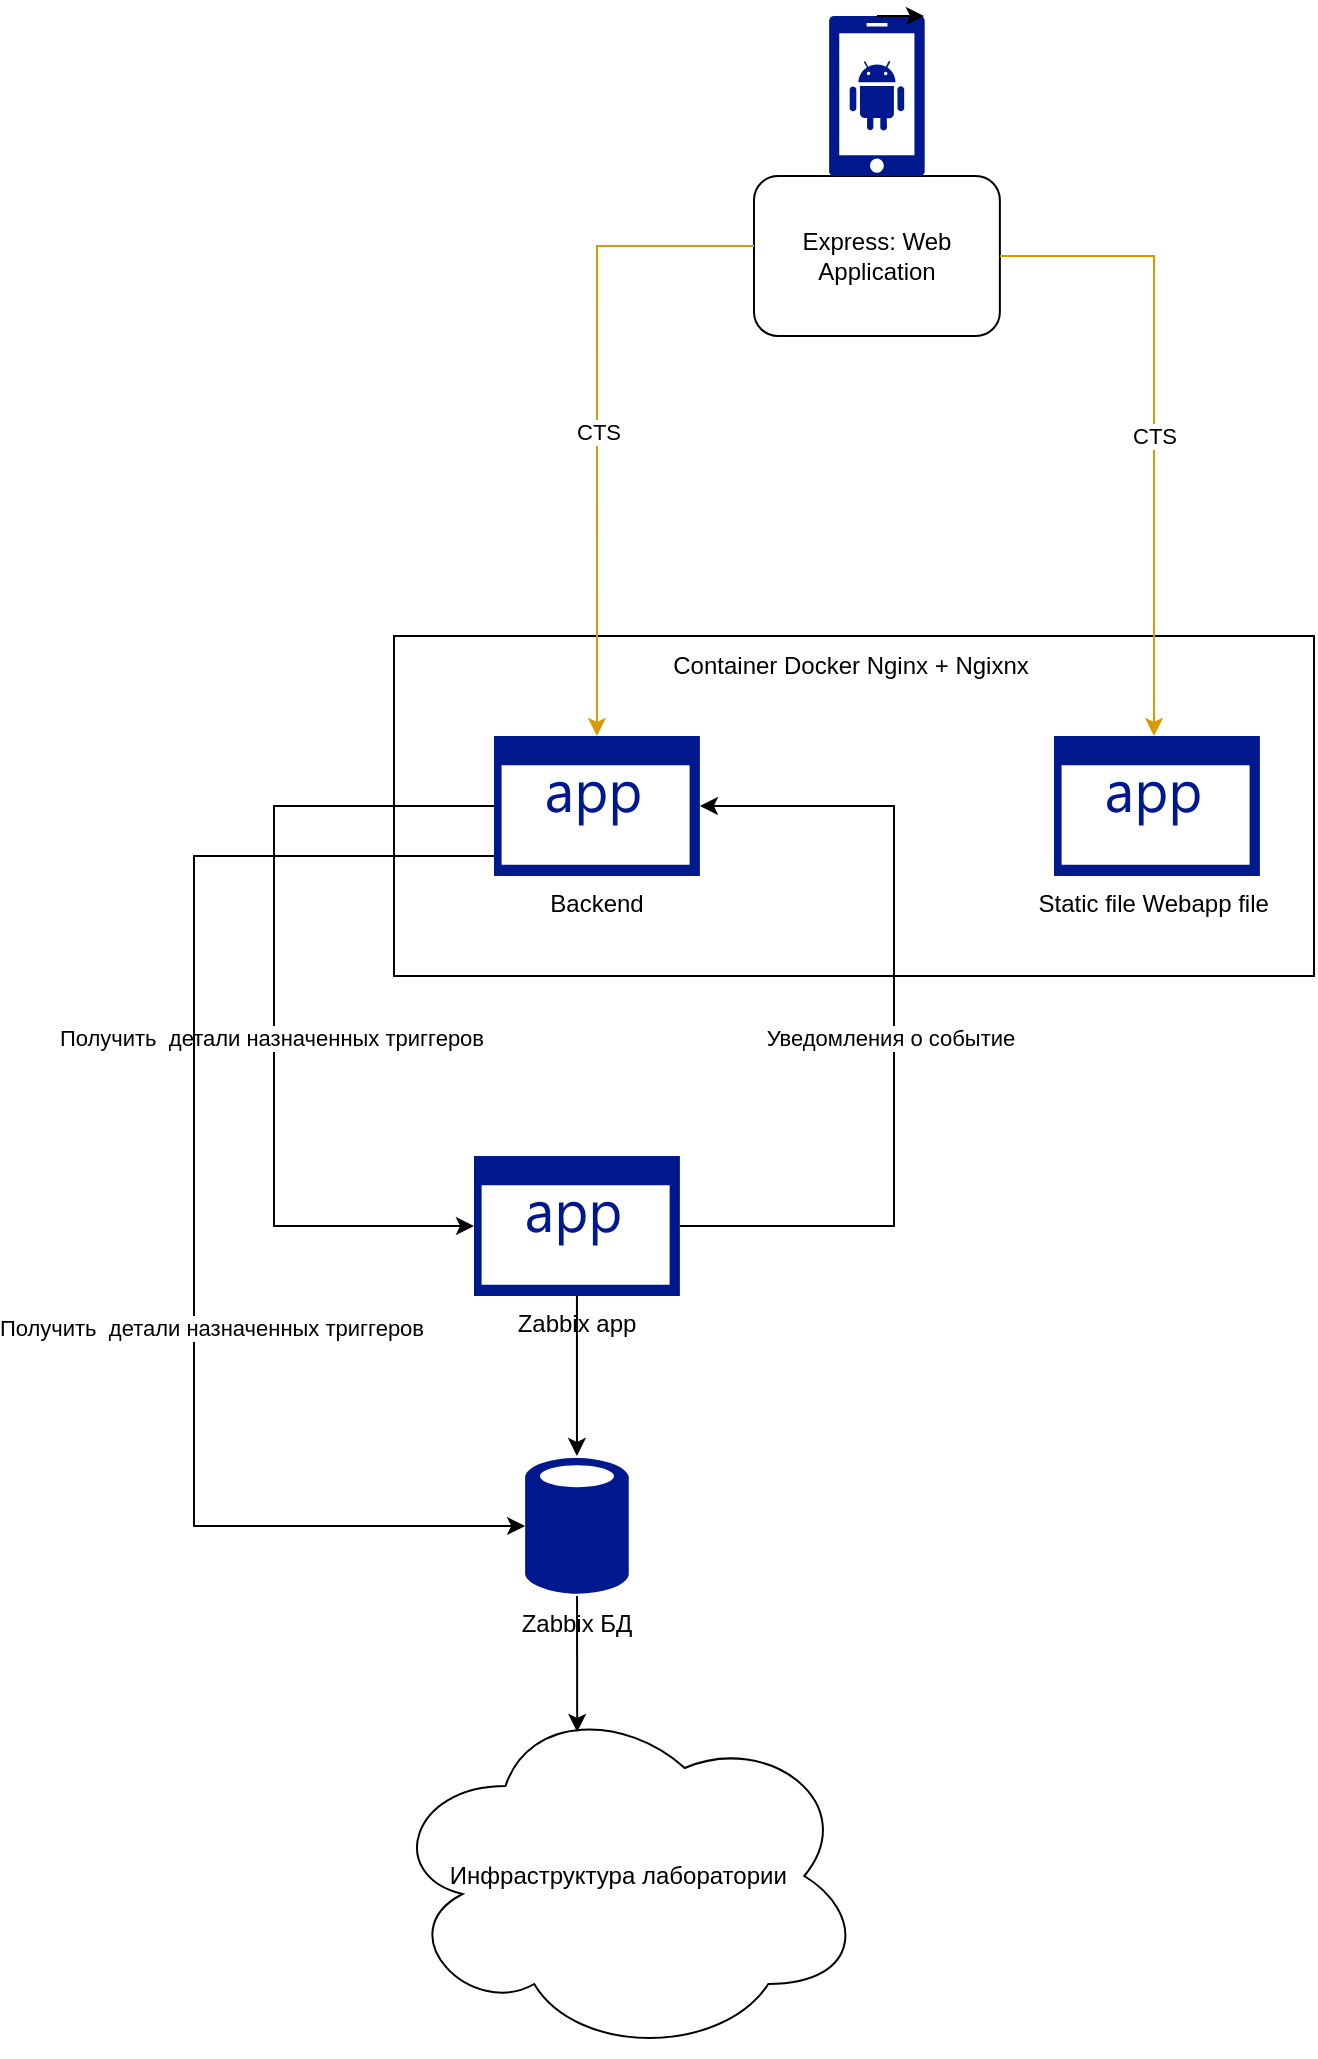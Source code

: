<mxfile version="22.1.21" type="github">
  <diagram name="Страница — 1" id="bJoPLygFJOJP_rjStDM6">
    <mxGraphModel dx="2899" dy="1940" grid="1" gridSize="10" guides="1" tooltips="1" connect="1" arrows="1" fold="1" page="1" pageScale="1" pageWidth="827" pageHeight="1169" math="0" shadow="0">
      <root>
        <mxCell id="0" />
        <mxCell id="1" parent="0" />
        <mxCell id="Rf2RZT0Yp-3sF4Ba2RFu-35" value="Express: Web Application" style="rounded=1;whiteSpace=wrap;html=1;" vertex="1" parent="1">
          <mxGeometry x="-440" y="-150" width="122.94" height="80" as="geometry" />
        </mxCell>
        <mxCell id="Rf2RZT0Yp-3sF4Ba2RFu-29" value="" style="sketch=0;aspect=fixed;pointerEvents=1;shadow=0;dashed=0;html=1;strokeColor=none;labelPosition=center;verticalLabelPosition=bottom;verticalAlign=top;align=center;fillColor=#00188D;shape=mxgraph.mscae.enterprise.android_phone" vertex="1" parent="1">
          <mxGeometry x="-402.53" y="-230" width="48" height="80" as="geometry" />
        </mxCell>
        <mxCell id="Rf2RZT0Yp-3sF4Ba2RFu-30" value="" style="rounded=0;whiteSpace=wrap;html=1;" vertex="1" parent="1">
          <mxGeometry x="-620" y="80" width="460" height="170" as="geometry" />
        </mxCell>
        <mxCell id="Rf2RZT0Yp-3sF4Ba2RFu-21" value="&amp;nbsp;Backend&amp;nbsp;" style="sketch=0;aspect=fixed;pointerEvents=1;shadow=0;dashed=0;html=1;strokeColor=none;labelPosition=center;verticalLabelPosition=bottom;verticalAlign=top;align=center;fillColor=#00188D;shape=mxgraph.mscae.enterprise.application" vertex="1" parent="1">
          <mxGeometry x="-570" y="130" width="102.94" height="70" as="geometry" />
        </mxCell>
        <mxCell id="Rf2RZT0Yp-3sF4Ba2RFu-22" value="Zabbix БД" style="sketch=0;aspect=fixed;pointerEvents=1;shadow=0;dashed=0;html=1;strokeColor=none;labelPosition=center;verticalLabelPosition=bottom;verticalAlign=top;align=center;fillColor=#00188D;shape=mxgraph.mscae.enterprise.database_generic" vertex="1" parent="1">
          <mxGeometry x="-554.43" y="490" width="51.8" height="70" as="geometry" />
        </mxCell>
        <mxCell id="Rf2RZT0Yp-3sF4Ba2RFu-23" value="Static file Webapp file&amp;nbsp;" style="sketch=0;aspect=fixed;pointerEvents=1;shadow=0;dashed=0;html=1;strokeColor=none;labelPosition=center;verticalLabelPosition=bottom;verticalAlign=top;align=center;fillColor=#00188D;shape=mxgraph.mscae.enterprise.application" vertex="1" parent="1">
          <mxGeometry x="-290" y="130" width="102.94" height="70" as="geometry" />
        </mxCell>
        <mxCell id="Rf2RZT0Yp-3sF4Ba2RFu-28" style="rounded=0;orthogonalLoop=1;jettySize=auto;html=1;" edge="1" parent="1" source="Rf2RZT0Yp-3sF4Ba2RFu-27" target="Rf2RZT0Yp-3sF4Ba2RFu-22">
          <mxGeometry relative="1" as="geometry" />
        </mxCell>
        <mxCell id="Rf2RZT0Yp-3sF4Ba2RFu-27" value="Zabbix app" style="sketch=0;aspect=fixed;pointerEvents=1;shadow=0;dashed=0;html=1;strokeColor=none;labelPosition=center;verticalLabelPosition=bottom;verticalAlign=top;align=center;fillColor=#00188D;shape=mxgraph.mscae.enterprise.application" vertex="1" parent="1">
          <mxGeometry x="-580" y="340" width="102.94" height="70" as="geometry" />
        </mxCell>
        <mxCell id="Rf2RZT0Yp-3sF4Ba2RFu-31" value="Container Docker Nginx + Ngixnx" style="text;html=1;align=center;verticalAlign=middle;resizable=0;points=[];autosize=1;strokeColor=none;fillColor=none;" vertex="1" parent="1">
          <mxGeometry x="-492.06" y="80" width="200" height="30" as="geometry" />
        </mxCell>
        <mxCell id="Rf2RZT0Yp-3sF4Ba2RFu-37" style="edgeStyle=orthogonalEdgeStyle;rounded=0;orthogonalLoop=1;jettySize=auto;html=1;fillColor=#ffe6cc;strokeColor=#d79b00;" edge="1" parent="1" source="Rf2RZT0Yp-3sF4Ba2RFu-35" target="Rf2RZT0Yp-3sF4Ba2RFu-23">
          <mxGeometry relative="1" as="geometry">
            <Array as="points">
              <mxPoint x="-240" y="-110" />
            </Array>
          </mxGeometry>
        </mxCell>
        <mxCell id="Rf2RZT0Yp-3sF4Ba2RFu-39" value="CTS" style="edgeLabel;html=1;align=center;verticalAlign=middle;resizable=0;points=[];" vertex="1" connectable="0" parent="Rf2RZT0Yp-3sF4Ba2RFu-37">
          <mxGeometry x="0.217" y="-1" relative="1" as="geometry">
            <mxPoint x="1" y="-26" as="offset" />
          </mxGeometry>
        </mxCell>
        <mxCell id="Rf2RZT0Yp-3sF4Ba2RFu-40" style="rounded=0;orthogonalLoop=1;jettySize=auto;html=1;entryX=0.5;entryY=0;entryDx=0;entryDy=0;entryPerimeter=0;edgeStyle=orthogonalEdgeStyle;fillColor=#ffe6cc;strokeColor=#d79b00;" edge="1" parent="1" source="Rf2RZT0Yp-3sF4Ba2RFu-35" target="Rf2RZT0Yp-3sF4Ba2RFu-21">
          <mxGeometry relative="1" as="geometry">
            <Array as="points">
              <mxPoint x="-518" y="-115" />
            </Array>
          </mxGeometry>
        </mxCell>
        <mxCell id="Rf2RZT0Yp-3sF4Ba2RFu-42" value="CTS" style="edgeLabel;html=1;align=center;verticalAlign=middle;resizable=0;points=[];" vertex="1" connectable="0" parent="Rf2RZT0Yp-3sF4Ba2RFu-40">
          <mxGeometry x="0.197" y="1" relative="1" as="geometry">
            <mxPoint x="-1" y="-22" as="offset" />
          </mxGeometry>
        </mxCell>
        <mxCell id="Rf2RZT0Yp-3sF4Ba2RFu-45" style="edgeStyle=orthogonalEdgeStyle;rounded=0;orthogonalLoop=1;jettySize=auto;html=1;entryX=1;entryY=0.5;entryDx=0;entryDy=0;entryPerimeter=0;" edge="1" parent="1" source="Rf2RZT0Yp-3sF4Ba2RFu-27" target="Rf2RZT0Yp-3sF4Ba2RFu-21">
          <mxGeometry relative="1" as="geometry">
            <Array as="points">
              <mxPoint x="-370" y="375" />
              <mxPoint x="-370" y="165" />
            </Array>
          </mxGeometry>
        </mxCell>
        <mxCell id="Rf2RZT0Yp-3sF4Ba2RFu-49" value="Уведомления о событие" style="edgeLabel;html=1;align=center;verticalAlign=middle;resizable=0;points=[];" vertex="1" connectable="0" parent="Rf2RZT0Yp-3sF4Ba2RFu-45">
          <mxGeometry x="-0.056" y="2" relative="1" as="geometry">
            <mxPoint y="-6" as="offset" />
          </mxGeometry>
        </mxCell>
        <mxCell id="Rf2RZT0Yp-3sF4Ba2RFu-47" style="edgeStyle=orthogonalEdgeStyle;rounded=0;orthogonalLoop=1;jettySize=auto;html=1;entryX=0;entryY=0.5;entryDx=0;entryDy=0;entryPerimeter=0;" edge="1" parent="1" source="Rf2RZT0Yp-3sF4Ba2RFu-21" target="Rf2RZT0Yp-3sF4Ba2RFu-27">
          <mxGeometry relative="1" as="geometry">
            <Array as="points">
              <mxPoint x="-680" y="165" />
              <mxPoint x="-680" y="375" />
            </Array>
          </mxGeometry>
        </mxCell>
        <mxCell id="Rf2RZT0Yp-3sF4Ba2RFu-48" value="Получить&amp;nbsp; детали назначенных триггеров&amp;nbsp;" style="edgeLabel;html=1;align=center;verticalAlign=middle;resizable=0;points=[];" vertex="1" connectable="0" parent="Rf2RZT0Yp-3sF4Ba2RFu-47">
          <mxGeometry x="-0.045" y="-4" relative="1" as="geometry">
            <mxPoint x="4" y="25" as="offset" />
          </mxGeometry>
        </mxCell>
        <mxCell id="Rf2RZT0Yp-3sF4Ba2RFu-50" style="edgeStyle=orthogonalEdgeStyle;rounded=0;orthogonalLoop=1;jettySize=auto;html=1;entryX=0;entryY=0.5;entryDx=0;entryDy=0;entryPerimeter=0;" edge="1" parent="1" source="Rf2RZT0Yp-3sF4Ba2RFu-21" target="Rf2RZT0Yp-3sF4Ba2RFu-22">
          <mxGeometry relative="1" as="geometry">
            <Array as="points">
              <mxPoint x="-720" y="190" />
              <mxPoint x="-720" y="525" />
            </Array>
          </mxGeometry>
        </mxCell>
        <mxCell id="Rf2RZT0Yp-3sF4Ba2RFu-53" value="Получить&amp;nbsp; детали назначенных триггеров&amp;nbsp;" style="edgeLabel;html=1;align=center;verticalAlign=middle;resizable=0;points=[];" vertex="1" connectable="0" parent="Rf2RZT0Yp-3sF4Ba2RFu-50">
          <mxGeometry x="-0.464" y="2" relative="1" as="geometry">
            <mxPoint x="8" y="211" as="offset" />
          </mxGeometry>
        </mxCell>
        <mxCell id="Rf2RZT0Yp-3sF4Ba2RFu-54" value="Инфраструктура лаборатории&amp;nbsp;&amp;nbsp;" style="ellipse;shape=cloud;whiteSpace=wrap;html=1;" vertex="1" parent="1">
          <mxGeometry x="-624" y="610" width="239" height="180" as="geometry" />
        </mxCell>
        <mxCell id="Rf2RZT0Yp-3sF4Ba2RFu-55" style="rounded=0;orthogonalLoop=1;jettySize=auto;html=1;entryX=0.4;entryY=0.1;entryDx=0;entryDy=0;entryPerimeter=0;" edge="1" parent="1" source="Rf2RZT0Yp-3sF4Ba2RFu-22" target="Rf2RZT0Yp-3sF4Ba2RFu-54">
          <mxGeometry relative="1" as="geometry" />
        </mxCell>
        <mxCell id="Rf2RZT0Yp-3sF4Ba2RFu-56" style="edgeStyle=orthogonalEdgeStyle;rounded=0;orthogonalLoop=1;jettySize=auto;html=1;exitX=0.5;exitY=0;exitDx=0;exitDy=0;exitPerimeter=0;entryX=0.99;entryY=0.01;entryDx=0;entryDy=0;entryPerimeter=0;" edge="1" parent="1" source="Rf2RZT0Yp-3sF4Ba2RFu-29" target="Rf2RZT0Yp-3sF4Ba2RFu-29">
          <mxGeometry relative="1" as="geometry" />
        </mxCell>
      </root>
    </mxGraphModel>
  </diagram>
</mxfile>
